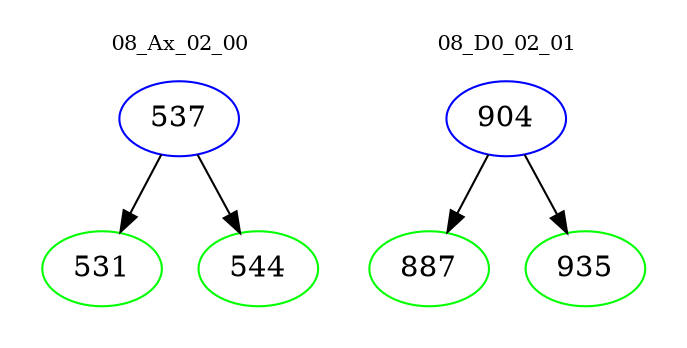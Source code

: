 digraph{
subgraph cluster_0 {
color = white
label = "08_Ax_02_00";
fontsize=10;
T0_537 [label="537", color="blue"]
T0_537 -> T0_531 [color="black"]
T0_531 [label="531", color="green"]
T0_537 -> T0_544 [color="black"]
T0_544 [label="544", color="green"]
}
subgraph cluster_1 {
color = white
label = "08_D0_02_01";
fontsize=10;
T1_904 [label="904", color="blue"]
T1_904 -> T1_887 [color="black"]
T1_887 [label="887", color="green"]
T1_904 -> T1_935 [color="black"]
T1_935 [label="935", color="green"]
}
}
